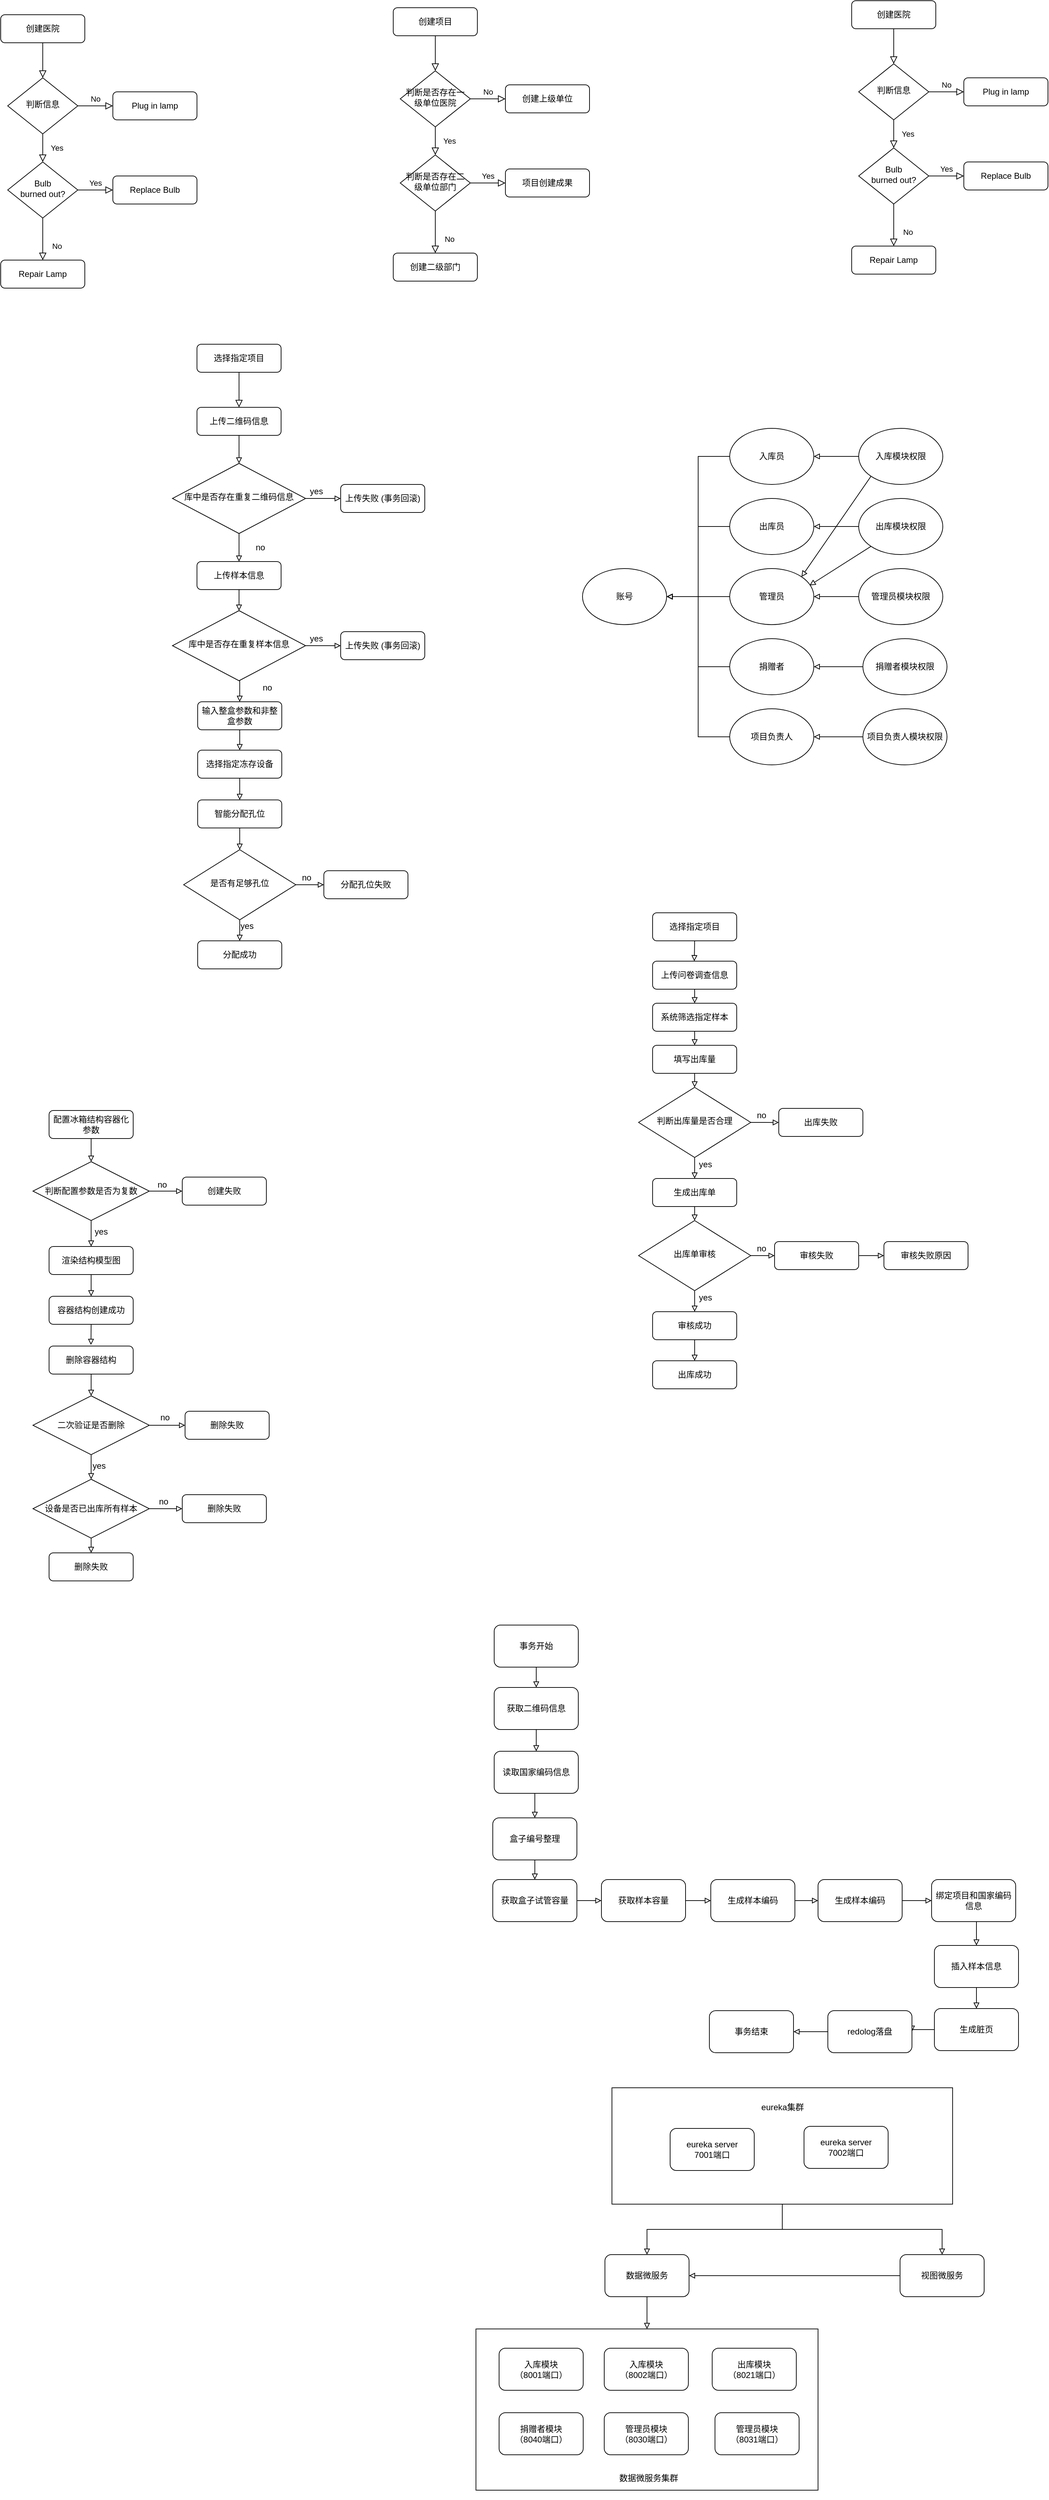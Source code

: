 <mxfile version="17.4.0" type="github">
  <diagram id="C5RBs43oDa-KdzZeNtuy" name="Page-1">
    <mxGraphModel dx="1426" dy="726" grid="0" gridSize="10" guides="1" tooltips="1" connect="1" arrows="1" fold="1" page="1" pageScale="1" pageWidth="827" pageHeight="1169" math="0" shadow="0">
      <root>
        <mxCell id="WIyWlLk6GJQsqaUBKTNV-0" />
        <mxCell id="WIyWlLk6GJQsqaUBKTNV-1" parent="WIyWlLk6GJQsqaUBKTNV-0" />
        <mxCell id="WIyWlLk6GJQsqaUBKTNV-2" value="" style="rounded=0;html=1;jettySize=auto;orthogonalLoop=1;fontSize=11;endArrow=block;endFill=0;endSize=8;strokeWidth=1;shadow=0;labelBackgroundColor=none;edgeStyle=orthogonalEdgeStyle;" parent="WIyWlLk6GJQsqaUBKTNV-1" source="WIyWlLk6GJQsqaUBKTNV-3" target="WIyWlLk6GJQsqaUBKTNV-6" edge="1">
          <mxGeometry relative="1" as="geometry" />
        </mxCell>
        <mxCell id="WIyWlLk6GJQsqaUBKTNV-3" value="创建医院" style="rounded=1;whiteSpace=wrap;html=1;fontSize=12;glass=0;strokeWidth=1;shadow=0;" parent="WIyWlLk6GJQsqaUBKTNV-1" vertex="1">
          <mxGeometry x="160" y="80" width="120" height="40" as="geometry" />
        </mxCell>
        <mxCell id="WIyWlLk6GJQsqaUBKTNV-4" value="Yes" style="rounded=0;html=1;jettySize=auto;orthogonalLoop=1;fontSize=11;endArrow=block;endFill=0;endSize=8;strokeWidth=1;shadow=0;labelBackgroundColor=none;edgeStyle=orthogonalEdgeStyle;" parent="WIyWlLk6GJQsqaUBKTNV-1" source="WIyWlLk6GJQsqaUBKTNV-6" target="WIyWlLk6GJQsqaUBKTNV-10" edge="1">
          <mxGeometry y="20" relative="1" as="geometry">
            <mxPoint as="offset" />
          </mxGeometry>
        </mxCell>
        <mxCell id="WIyWlLk6GJQsqaUBKTNV-5" value="No" style="edgeStyle=orthogonalEdgeStyle;rounded=0;html=1;jettySize=auto;orthogonalLoop=1;fontSize=11;endArrow=block;endFill=0;endSize=8;strokeWidth=1;shadow=0;labelBackgroundColor=none;" parent="WIyWlLk6GJQsqaUBKTNV-1" source="WIyWlLk6GJQsqaUBKTNV-6" target="WIyWlLk6GJQsqaUBKTNV-7" edge="1">
          <mxGeometry y="10" relative="1" as="geometry">
            <mxPoint as="offset" />
          </mxGeometry>
        </mxCell>
        <mxCell id="WIyWlLk6GJQsqaUBKTNV-6" value="判断信息" style="rhombus;whiteSpace=wrap;html=1;shadow=0;fontFamily=Helvetica;fontSize=12;align=center;strokeWidth=1;spacing=6;spacingTop=-4;" parent="WIyWlLk6GJQsqaUBKTNV-1" vertex="1">
          <mxGeometry x="170" y="170" width="100" height="80" as="geometry" />
        </mxCell>
        <mxCell id="WIyWlLk6GJQsqaUBKTNV-7" value="Plug in lamp" style="rounded=1;whiteSpace=wrap;html=1;fontSize=12;glass=0;strokeWidth=1;shadow=0;" parent="WIyWlLk6GJQsqaUBKTNV-1" vertex="1">
          <mxGeometry x="320" y="190" width="120" height="40" as="geometry" />
        </mxCell>
        <mxCell id="WIyWlLk6GJQsqaUBKTNV-8" value="No" style="rounded=0;html=1;jettySize=auto;orthogonalLoop=1;fontSize=11;endArrow=block;endFill=0;endSize=8;strokeWidth=1;shadow=0;labelBackgroundColor=none;edgeStyle=orthogonalEdgeStyle;" parent="WIyWlLk6GJQsqaUBKTNV-1" source="WIyWlLk6GJQsqaUBKTNV-10" target="WIyWlLk6GJQsqaUBKTNV-11" edge="1">
          <mxGeometry x="0.333" y="20" relative="1" as="geometry">
            <mxPoint as="offset" />
          </mxGeometry>
        </mxCell>
        <mxCell id="WIyWlLk6GJQsqaUBKTNV-9" value="Yes" style="edgeStyle=orthogonalEdgeStyle;rounded=0;html=1;jettySize=auto;orthogonalLoop=1;fontSize=11;endArrow=block;endFill=0;endSize=8;strokeWidth=1;shadow=0;labelBackgroundColor=none;" parent="WIyWlLk6GJQsqaUBKTNV-1" source="WIyWlLk6GJQsqaUBKTNV-10" target="WIyWlLk6GJQsqaUBKTNV-12" edge="1">
          <mxGeometry y="10" relative="1" as="geometry">
            <mxPoint as="offset" />
          </mxGeometry>
        </mxCell>
        <mxCell id="WIyWlLk6GJQsqaUBKTNV-10" value="Bulb&lt;br&gt;burned out?" style="rhombus;whiteSpace=wrap;html=1;shadow=0;fontFamily=Helvetica;fontSize=12;align=center;strokeWidth=1;spacing=6;spacingTop=-4;" parent="WIyWlLk6GJQsqaUBKTNV-1" vertex="1">
          <mxGeometry x="170" y="290" width="100" height="80" as="geometry" />
        </mxCell>
        <mxCell id="WIyWlLk6GJQsqaUBKTNV-11" value="Repair Lamp" style="rounded=1;whiteSpace=wrap;html=1;fontSize=12;glass=0;strokeWidth=1;shadow=0;" parent="WIyWlLk6GJQsqaUBKTNV-1" vertex="1">
          <mxGeometry x="160" y="430" width="120" height="40" as="geometry" />
        </mxCell>
        <mxCell id="WIyWlLk6GJQsqaUBKTNV-12" value="Replace Bulb" style="rounded=1;whiteSpace=wrap;html=1;fontSize=12;glass=0;strokeWidth=1;shadow=0;" parent="WIyWlLk6GJQsqaUBKTNV-1" vertex="1">
          <mxGeometry x="320" y="310" width="120" height="40" as="geometry" />
        </mxCell>
        <mxCell id="_kGjOmaSfH24N_Pq6zkd-0" value="" style="rounded=0;html=1;jettySize=auto;orthogonalLoop=1;fontSize=11;endArrow=block;endFill=0;endSize=8;strokeWidth=1;shadow=0;labelBackgroundColor=none;edgeStyle=orthogonalEdgeStyle;" parent="WIyWlLk6GJQsqaUBKTNV-1" source="_kGjOmaSfH24N_Pq6zkd-1" target="_kGjOmaSfH24N_Pq6zkd-4" edge="1">
          <mxGeometry relative="1" as="geometry" />
        </mxCell>
        <mxCell id="_kGjOmaSfH24N_Pq6zkd-1" value="创建项目" style="rounded=1;whiteSpace=wrap;html=1;fontSize=12;glass=0;strokeWidth=1;shadow=0;" parent="WIyWlLk6GJQsqaUBKTNV-1" vertex="1">
          <mxGeometry x="720" y="70" width="120" height="40" as="geometry" />
        </mxCell>
        <mxCell id="_kGjOmaSfH24N_Pq6zkd-2" value="Yes" style="rounded=0;html=1;jettySize=auto;orthogonalLoop=1;fontSize=11;endArrow=block;endFill=0;endSize=8;strokeWidth=1;shadow=0;labelBackgroundColor=none;edgeStyle=orthogonalEdgeStyle;" parent="WIyWlLk6GJQsqaUBKTNV-1" source="_kGjOmaSfH24N_Pq6zkd-4" target="_kGjOmaSfH24N_Pq6zkd-8" edge="1">
          <mxGeometry y="20" relative="1" as="geometry">
            <mxPoint as="offset" />
          </mxGeometry>
        </mxCell>
        <mxCell id="_kGjOmaSfH24N_Pq6zkd-3" value="No" style="edgeStyle=orthogonalEdgeStyle;rounded=0;html=1;jettySize=auto;orthogonalLoop=1;fontSize=11;endArrow=block;endFill=0;endSize=8;strokeWidth=1;shadow=0;labelBackgroundColor=none;" parent="WIyWlLk6GJQsqaUBKTNV-1" source="_kGjOmaSfH24N_Pq6zkd-4" target="_kGjOmaSfH24N_Pq6zkd-5" edge="1">
          <mxGeometry y="10" relative="1" as="geometry">
            <mxPoint as="offset" />
          </mxGeometry>
        </mxCell>
        <mxCell id="_kGjOmaSfH24N_Pq6zkd-4" value="判断是否存在一级单位医院" style="rhombus;whiteSpace=wrap;html=1;shadow=0;fontFamily=Helvetica;fontSize=12;align=center;strokeWidth=1;spacing=6;spacingTop=-4;" parent="WIyWlLk6GJQsqaUBKTNV-1" vertex="1">
          <mxGeometry x="730" y="160" width="100" height="80" as="geometry" />
        </mxCell>
        <mxCell id="_kGjOmaSfH24N_Pq6zkd-5" value="创建上级单位" style="rounded=1;whiteSpace=wrap;html=1;fontSize=12;glass=0;strokeWidth=1;shadow=0;" parent="WIyWlLk6GJQsqaUBKTNV-1" vertex="1">
          <mxGeometry x="880" y="180" width="120" height="40" as="geometry" />
        </mxCell>
        <mxCell id="_kGjOmaSfH24N_Pq6zkd-6" value="No" style="rounded=0;html=1;jettySize=auto;orthogonalLoop=1;fontSize=11;endArrow=block;endFill=0;endSize=8;strokeWidth=1;shadow=0;labelBackgroundColor=none;edgeStyle=orthogonalEdgeStyle;" parent="WIyWlLk6GJQsqaUBKTNV-1" source="_kGjOmaSfH24N_Pq6zkd-8" target="_kGjOmaSfH24N_Pq6zkd-9" edge="1">
          <mxGeometry x="0.333" y="20" relative="1" as="geometry">
            <mxPoint as="offset" />
          </mxGeometry>
        </mxCell>
        <mxCell id="_kGjOmaSfH24N_Pq6zkd-7" value="Yes" style="edgeStyle=orthogonalEdgeStyle;rounded=0;html=1;jettySize=auto;orthogonalLoop=1;fontSize=11;endArrow=block;endFill=0;endSize=8;strokeWidth=1;shadow=0;labelBackgroundColor=none;" parent="WIyWlLk6GJQsqaUBKTNV-1" source="_kGjOmaSfH24N_Pq6zkd-8" target="_kGjOmaSfH24N_Pq6zkd-10" edge="1">
          <mxGeometry y="10" relative="1" as="geometry">
            <mxPoint as="offset" />
          </mxGeometry>
        </mxCell>
        <mxCell id="_kGjOmaSfH24N_Pq6zkd-8" value="判断是否存在二级单位部门" style="rhombus;whiteSpace=wrap;html=1;shadow=0;fontFamily=Helvetica;fontSize=12;align=center;strokeWidth=1;spacing=6;spacingTop=-4;" parent="WIyWlLk6GJQsqaUBKTNV-1" vertex="1">
          <mxGeometry x="730" y="280" width="100" height="80" as="geometry" />
        </mxCell>
        <mxCell id="_kGjOmaSfH24N_Pq6zkd-9" value="创建二级部门" style="rounded=1;whiteSpace=wrap;html=1;fontSize=12;glass=0;strokeWidth=1;shadow=0;" parent="WIyWlLk6GJQsqaUBKTNV-1" vertex="1">
          <mxGeometry x="720" y="420" width="120" height="40" as="geometry" />
        </mxCell>
        <mxCell id="_kGjOmaSfH24N_Pq6zkd-10" value="项目创建成果" style="rounded=1;whiteSpace=wrap;html=1;fontSize=12;glass=0;strokeWidth=1;shadow=0;" parent="WIyWlLk6GJQsqaUBKTNV-1" vertex="1">
          <mxGeometry x="880" y="300" width="120" height="40" as="geometry" />
        </mxCell>
        <mxCell id="_kGjOmaSfH24N_Pq6zkd-11" value="" style="rounded=0;html=1;jettySize=auto;orthogonalLoop=1;fontSize=11;endArrow=block;endFill=0;endSize=8;strokeWidth=1;shadow=0;labelBackgroundColor=none;edgeStyle=orthogonalEdgeStyle;" parent="WIyWlLk6GJQsqaUBKTNV-1" source="_kGjOmaSfH24N_Pq6zkd-12" target="_kGjOmaSfH24N_Pq6zkd-15" edge="1">
          <mxGeometry relative="1" as="geometry" />
        </mxCell>
        <mxCell id="_kGjOmaSfH24N_Pq6zkd-12" value="创建医院" style="rounded=1;whiteSpace=wrap;html=1;fontSize=12;glass=0;strokeWidth=1;shadow=0;" parent="WIyWlLk6GJQsqaUBKTNV-1" vertex="1">
          <mxGeometry x="1374" y="60" width="120" height="40" as="geometry" />
        </mxCell>
        <mxCell id="_kGjOmaSfH24N_Pq6zkd-13" value="Yes" style="rounded=0;html=1;jettySize=auto;orthogonalLoop=1;fontSize=11;endArrow=block;endFill=0;endSize=8;strokeWidth=1;shadow=0;labelBackgroundColor=none;edgeStyle=orthogonalEdgeStyle;" parent="WIyWlLk6GJQsqaUBKTNV-1" source="_kGjOmaSfH24N_Pq6zkd-15" target="_kGjOmaSfH24N_Pq6zkd-19" edge="1">
          <mxGeometry y="20" relative="1" as="geometry">
            <mxPoint as="offset" />
          </mxGeometry>
        </mxCell>
        <mxCell id="_kGjOmaSfH24N_Pq6zkd-14" value="No" style="edgeStyle=orthogonalEdgeStyle;rounded=0;html=1;jettySize=auto;orthogonalLoop=1;fontSize=11;endArrow=block;endFill=0;endSize=8;strokeWidth=1;shadow=0;labelBackgroundColor=none;" parent="WIyWlLk6GJQsqaUBKTNV-1" source="_kGjOmaSfH24N_Pq6zkd-15" target="_kGjOmaSfH24N_Pq6zkd-16" edge="1">
          <mxGeometry y="10" relative="1" as="geometry">
            <mxPoint as="offset" />
          </mxGeometry>
        </mxCell>
        <mxCell id="_kGjOmaSfH24N_Pq6zkd-15" value="判断信息" style="rhombus;whiteSpace=wrap;html=1;shadow=0;fontFamily=Helvetica;fontSize=12;align=center;strokeWidth=1;spacing=6;spacingTop=-4;" parent="WIyWlLk6GJQsqaUBKTNV-1" vertex="1">
          <mxGeometry x="1384" y="150" width="100" height="80" as="geometry" />
        </mxCell>
        <mxCell id="_kGjOmaSfH24N_Pq6zkd-16" value="Plug in lamp" style="rounded=1;whiteSpace=wrap;html=1;fontSize=12;glass=0;strokeWidth=1;shadow=0;" parent="WIyWlLk6GJQsqaUBKTNV-1" vertex="1">
          <mxGeometry x="1534" y="170" width="120" height="40" as="geometry" />
        </mxCell>
        <mxCell id="_kGjOmaSfH24N_Pq6zkd-17" value="No" style="rounded=0;html=1;jettySize=auto;orthogonalLoop=1;fontSize=11;endArrow=block;endFill=0;endSize=8;strokeWidth=1;shadow=0;labelBackgroundColor=none;edgeStyle=orthogonalEdgeStyle;" parent="WIyWlLk6GJQsqaUBKTNV-1" source="_kGjOmaSfH24N_Pq6zkd-19" target="_kGjOmaSfH24N_Pq6zkd-20" edge="1">
          <mxGeometry x="0.333" y="20" relative="1" as="geometry">
            <mxPoint as="offset" />
          </mxGeometry>
        </mxCell>
        <mxCell id="_kGjOmaSfH24N_Pq6zkd-18" value="Yes" style="edgeStyle=orthogonalEdgeStyle;rounded=0;html=1;jettySize=auto;orthogonalLoop=1;fontSize=11;endArrow=block;endFill=0;endSize=8;strokeWidth=1;shadow=0;labelBackgroundColor=none;" parent="WIyWlLk6GJQsqaUBKTNV-1" source="_kGjOmaSfH24N_Pq6zkd-19" target="_kGjOmaSfH24N_Pq6zkd-21" edge="1">
          <mxGeometry y="10" relative="1" as="geometry">
            <mxPoint as="offset" />
          </mxGeometry>
        </mxCell>
        <mxCell id="_kGjOmaSfH24N_Pq6zkd-19" value="Bulb&lt;br&gt;burned out?" style="rhombus;whiteSpace=wrap;html=1;shadow=0;fontFamily=Helvetica;fontSize=12;align=center;strokeWidth=1;spacing=6;spacingTop=-4;" parent="WIyWlLk6GJQsqaUBKTNV-1" vertex="1">
          <mxGeometry x="1384" y="270" width="100" height="80" as="geometry" />
        </mxCell>
        <mxCell id="_kGjOmaSfH24N_Pq6zkd-20" value="Repair Lamp" style="rounded=1;whiteSpace=wrap;html=1;fontSize=12;glass=0;strokeWidth=1;shadow=0;" parent="WIyWlLk6GJQsqaUBKTNV-1" vertex="1">
          <mxGeometry x="1374" y="410" width="120" height="40" as="geometry" />
        </mxCell>
        <mxCell id="_kGjOmaSfH24N_Pq6zkd-21" value="Replace Bulb" style="rounded=1;whiteSpace=wrap;html=1;fontSize=12;glass=0;strokeWidth=1;shadow=0;" parent="WIyWlLk6GJQsqaUBKTNV-1" vertex="1">
          <mxGeometry x="1534" y="290" width="120" height="40" as="geometry" />
        </mxCell>
        <mxCell id="Q3ER_oJ4upft97_VXmoo-0" value="" style="rounded=0;html=1;jettySize=auto;orthogonalLoop=1;fontSize=11;endArrow=block;endFill=0;endSize=8;strokeWidth=1;shadow=0;labelBackgroundColor=none;edgeStyle=orthogonalEdgeStyle;entryX=0.5;entryY=0;entryDx=0;entryDy=0;" parent="WIyWlLk6GJQsqaUBKTNV-1" source="Q3ER_oJ4upft97_VXmoo-1" target="Q3ER_oJ4upft97_VXmoo-11" edge="1">
          <mxGeometry relative="1" as="geometry">
            <mxPoint x="500" y="640" as="targetPoint" />
          </mxGeometry>
        </mxCell>
        <mxCell id="Q3ER_oJ4upft97_VXmoo-1" value="选择指定项目" style="rounded=1;whiteSpace=wrap;html=1;fontSize=12;glass=0;strokeWidth=1;shadow=0;" parent="WIyWlLk6GJQsqaUBKTNV-1" vertex="1">
          <mxGeometry x="440" y="550" width="120" height="40" as="geometry" />
        </mxCell>
        <mxCell id="Q3ER_oJ4upft97_VXmoo-15" value="" style="edgeStyle=orthogonalEdgeStyle;rounded=0;orthogonalLoop=1;jettySize=auto;html=1;endArrow=block;endFill=0;entryX=0.5;entryY=0;entryDx=0;entryDy=0;" parent="WIyWlLk6GJQsqaUBKTNV-1" source="Q3ER_oJ4upft97_VXmoo-11" target="Q3ER_oJ4upft97_VXmoo-16" edge="1">
          <mxGeometry relative="1" as="geometry">
            <mxPoint x="500" y="720" as="targetPoint" />
          </mxGeometry>
        </mxCell>
        <mxCell id="Q3ER_oJ4upft97_VXmoo-11" value="上传二维码信息" style="rounded=1;whiteSpace=wrap;html=1;fontSize=12;glass=0;strokeWidth=1;shadow=0;" parent="WIyWlLk6GJQsqaUBKTNV-1" vertex="1">
          <mxGeometry x="440" y="640" width="120" height="40" as="geometry" />
        </mxCell>
        <mxCell id="Q3ER_oJ4upft97_VXmoo-18" style="edgeStyle=orthogonalEdgeStyle;rounded=0;orthogonalLoop=1;jettySize=auto;html=1;exitX=1;exitY=0.5;exitDx=0;exitDy=0;entryX=0;entryY=0.5;entryDx=0;entryDy=0;endArrow=block;endFill=0;" parent="WIyWlLk6GJQsqaUBKTNV-1" source="Q3ER_oJ4upft97_VXmoo-16" target="Q3ER_oJ4upft97_VXmoo-17" edge="1">
          <mxGeometry relative="1" as="geometry">
            <Array as="points">
              <mxPoint x="615" y="770" />
              <mxPoint x="615" y="770" />
            </Array>
          </mxGeometry>
        </mxCell>
        <mxCell id="Q3ER_oJ4upft97_VXmoo-20" style="edgeStyle=orthogonalEdgeStyle;rounded=0;orthogonalLoop=1;jettySize=auto;html=1;exitX=0.5;exitY=1;exitDx=0;exitDy=0;endArrow=block;endFill=0;entryX=0.5;entryY=0;entryDx=0;entryDy=0;" parent="WIyWlLk6GJQsqaUBKTNV-1" source="Q3ER_oJ4upft97_VXmoo-16" target="Q3ER_oJ4upft97_VXmoo-21" edge="1">
          <mxGeometry relative="1" as="geometry">
            <mxPoint x="515" y="880" as="targetPoint" />
          </mxGeometry>
        </mxCell>
        <mxCell id="Q3ER_oJ4upft97_VXmoo-16" value="库中是否存在重复二维码信息" style="rhombus;whiteSpace=wrap;html=1;shadow=0;fontFamily=Helvetica;fontSize=12;align=center;strokeWidth=1;spacing=6;spacingTop=-4;" parent="WIyWlLk6GJQsqaUBKTNV-1" vertex="1">
          <mxGeometry x="405" y="720" width="190" height="100" as="geometry" />
        </mxCell>
        <mxCell id="Q3ER_oJ4upft97_VXmoo-17" value="上传失败 (事务回滚)" style="rounded=1;whiteSpace=wrap;html=1;fontSize=12;glass=0;strokeWidth=1;shadow=0;" parent="WIyWlLk6GJQsqaUBKTNV-1" vertex="1">
          <mxGeometry x="645" y="750" width="120" height="40" as="geometry" />
        </mxCell>
        <mxCell id="Q3ER_oJ4upft97_VXmoo-19" value="yes" style="text;html=1;align=center;verticalAlign=middle;resizable=0;points=[];autosize=1;strokeColor=none;fillColor=none;" parent="WIyWlLk6GJQsqaUBKTNV-1" vertex="1">
          <mxGeometry x="595" y="750" width="30" height="20" as="geometry" />
        </mxCell>
        <mxCell id="Q3ER_oJ4upft97_VXmoo-23" style="edgeStyle=orthogonalEdgeStyle;rounded=0;orthogonalLoop=1;jettySize=auto;html=1;exitX=0.5;exitY=1;exitDx=0;exitDy=0;endArrow=block;endFill=0;entryX=0.5;entryY=0;entryDx=0;entryDy=0;" parent="WIyWlLk6GJQsqaUBKTNV-1" source="Q3ER_oJ4upft97_VXmoo-21" target="Q3ER_oJ4upft97_VXmoo-24" edge="1">
          <mxGeometry relative="1" as="geometry">
            <mxPoint x="515" y="940" as="targetPoint" />
          </mxGeometry>
        </mxCell>
        <mxCell id="Q3ER_oJ4upft97_VXmoo-21" value="上传样本信息" style="rounded=1;whiteSpace=wrap;html=1;fontSize=12;glass=0;strokeWidth=1;shadow=0;" parent="WIyWlLk6GJQsqaUBKTNV-1" vertex="1">
          <mxGeometry x="440" y="860" width="120" height="40" as="geometry" />
        </mxCell>
        <mxCell id="Q3ER_oJ4upft97_VXmoo-22" value="no" style="text;html=1;align=center;verticalAlign=middle;resizable=0;points=[];autosize=1;strokeColor=none;fillColor=none;" parent="WIyWlLk6GJQsqaUBKTNV-1" vertex="1">
          <mxGeometry x="515" y="830" width="30" height="20" as="geometry" />
        </mxCell>
        <mxCell id="Q3ER_oJ4upft97_VXmoo-25" style="edgeStyle=orthogonalEdgeStyle;rounded=0;orthogonalLoop=1;jettySize=auto;html=1;exitX=0.5;exitY=1;exitDx=0;exitDy=0;endArrow=block;endFill=0;entryX=0.5;entryY=0;entryDx=0;entryDy=0;" parent="WIyWlLk6GJQsqaUBKTNV-1" source="Q3ER_oJ4upft97_VXmoo-24" target="Q3ER_oJ4upft97_VXmoo-30" edge="1">
          <mxGeometry relative="1" as="geometry">
            <mxPoint x="515" y="1060" as="targetPoint" />
          </mxGeometry>
        </mxCell>
        <mxCell id="Q3ER_oJ4upft97_VXmoo-26" style="edgeStyle=orthogonalEdgeStyle;rounded=0;orthogonalLoop=1;jettySize=auto;html=1;exitX=1;exitY=0.5;exitDx=0;exitDy=0;endArrow=block;endFill=0;entryX=0;entryY=0.5;entryDx=0;entryDy=0;" parent="WIyWlLk6GJQsqaUBKTNV-1" source="Q3ER_oJ4upft97_VXmoo-24" target="Q3ER_oJ4upft97_VXmoo-29" edge="1">
          <mxGeometry relative="1" as="geometry">
            <mxPoint x="645" y="980" as="targetPoint" />
          </mxGeometry>
        </mxCell>
        <mxCell id="Q3ER_oJ4upft97_VXmoo-24" value="库中是否存在重复样本信息" style="rhombus;whiteSpace=wrap;html=1;shadow=0;fontFamily=Helvetica;fontSize=12;align=center;strokeWidth=1;spacing=6;spacingTop=-4;" parent="WIyWlLk6GJQsqaUBKTNV-1" vertex="1">
          <mxGeometry x="405" y="930" width="190" height="100" as="geometry" />
        </mxCell>
        <mxCell id="Q3ER_oJ4upft97_VXmoo-27" value="yes" style="text;html=1;align=center;verticalAlign=middle;resizable=0;points=[];autosize=1;strokeColor=none;fillColor=none;" parent="WIyWlLk6GJQsqaUBKTNV-1" vertex="1">
          <mxGeometry x="595" y="960" width="30" height="20" as="geometry" />
        </mxCell>
        <mxCell id="Q3ER_oJ4upft97_VXmoo-28" value="no" style="text;html=1;align=center;verticalAlign=middle;resizable=0;points=[];autosize=1;strokeColor=none;fillColor=none;" parent="WIyWlLk6GJQsqaUBKTNV-1" vertex="1">
          <mxGeometry x="525" y="1030" width="30" height="20" as="geometry" />
        </mxCell>
        <mxCell id="Q3ER_oJ4upft97_VXmoo-29" value="上传失败 (事务回滚)" style="rounded=1;whiteSpace=wrap;html=1;fontSize=12;glass=0;strokeWidth=1;shadow=0;" parent="WIyWlLk6GJQsqaUBKTNV-1" vertex="1">
          <mxGeometry x="645" y="960" width="120" height="40" as="geometry" />
        </mxCell>
        <mxCell id="Q3ER_oJ4upft97_VXmoo-31" style="edgeStyle=orthogonalEdgeStyle;rounded=0;orthogonalLoop=1;jettySize=auto;html=1;exitX=0.5;exitY=1;exitDx=0;exitDy=0;endArrow=block;endFill=0;entryX=0.5;entryY=0;entryDx=0;entryDy=0;" parent="WIyWlLk6GJQsqaUBKTNV-1" source="Q3ER_oJ4upft97_VXmoo-30" target="Q3ER_oJ4upft97_VXmoo-40" edge="1">
          <mxGeometry relative="1" as="geometry">
            <mxPoint x="501" y="1130" as="targetPoint" />
          </mxGeometry>
        </mxCell>
        <mxCell id="Q3ER_oJ4upft97_VXmoo-30" value="输入整盒参数和非整盒参数" style="rounded=1;whiteSpace=wrap;html=1;fontSize=12;glass=0;strokeWidth=1;shadow=0;" parent="WIyWlLk6GJQsqaUBKTNV-1" vertex="1">
          <mxGeometry x="441" y="1060" width="120" height="40" as="geometry" />
        </mxCell>
        <mxCell id="Q3ER_oJ4upft97_VXmoo-33" style="edgeStyle=orthogonalEdgeStyle;rounded=0;orthogonalLoop=1;jettySize=auto;html=1;exitX=0.5;exitY=1;exitDx=0;exitDy=0;endArrow=block;endFill=0;entryX=0.5;entryY=0;entryDx=0;entryDy=0;" parent="WIyWlLk6GJQsqaUBKTNV-1" source="Q3ER_oJ4upft97_VXmoo-32" target="Q3ER_oJ4upft97_VXmoo-34" edge="1">
          <mxGeometry relative="1" as="geometry">
            <mxPoint x="501" y="1281" as="targetPoint" />
          </mxGeometry>
        </mxCell>
        <mxCell id="Q3ER_oJ4upft97_VXmoo-32" value="智能分配孔位" style="rounded=1;whiteSpace=wrap;html=1;fontSize=12;glass=0;strokeWidth=1;shadow=0;" parent="WIyWlLk6GJQsqaUBKTNV-1" vertex="1">
          <mxGeometry x="441" y="1200" width="120" height="40" as="geometry" />
        </mxCell>
        <mxCell id="Q3ER_oJ4upft97_VXmoo-35" style="edgeStyle=orthogonalEdgeStyle;rounded=0;orthogonalLoop=1;jettySize=auto;html=1;exitX=0.5;exitY=1;exitDx=0;exitDy=0;endArrow=block;endFill=0;entryX=0.5;entryY=0;entryDx=0;entryDy=0;" parent="WIyWlLk6GJQsqaUBKTNV-1" source="Q3ER_oJ4upft97_VXmoo-34" target="Q3ER_oJ4upft97_VXmoo-39" edge="1">
          <mxGeometry relative="1" as="geometry">
            <mxPoint x="501" y="1401" as="targetPoint" />
          </mxGeometry>
        </mxCell>
        <mxCell id="Q3ER_oJ4upft97_VXmoo-36" style="edgeStyle=orthogonalEdgeStyle;rounded=0;orthogonalLoop=1;jettySize=auto;html=1;exitX=1;exitY=0.5;exitDx=0;exitDy=0;endArrow=block;endFill=0;entryX=0;entryY=0.5;entryDx=0;entryDy=0;" parent="WIyWlLk6GJQsqaUBKTNV-1" source="Q3ER_oJ4upft97_VXmoo-34" target="Q3ER_oJ4upft97_VXmoo-37" edge="1">
          <mxGeometry relative="1" as="geometry">
            <mxPoint x="611" y="1321" as="targetPoint" />
          </mxGeometry>
        </mxCell>
        <mxCell id="Q3ER_oJ4upft97_VXmoo-34" value="是否有足够孔位" style="rhombus;whiteSpace=wrap;html=1;shadow=0;fontFamily=Helvetica;fontSize=12;align=center;strokeWidth=1;spacing=6;spacingTop=-4;" parent="WIyWlLk6GJQsqaUBKTNV-1" vertex="1">
          <mxGeometry x="421" y="1271" width="160" height="100" as="geometry" />
        </mxCell>
        <mxCell id="Q3ER_oJ4upft97_VXmoo-37" value="分配孔位失败" style="rounded=1;whiteSpace=wrap;html=1;fontSize=12;glass=0;strokeWidth=1;shadow=0;" parent="WIyWlLk6GJQsqaUBKTNV-1" vertex="1">
          <mxGeometry x="621" y="1301" width="120" height="40" as="geometry" />
        </mxCell>
        <mxCell id="Q3ER_oJ4upft97_VXmoo-39" value="分配成功" style="rounded=1;whiteSpace=wrap;html=1;fontSize=12;glass=0;strokeWidth=1;shadow=0;" parent="WIyWlLk6GJQsqaUBKTNV-1" vertex="1">
          <mxGeometry x="441" y="1401" width="120" height="40" as="geometry" />
        </mxCell>
        <mxCell id="Q3ER_oJ4upft97_VXmoo-41" style="edgeStyle=orthogonalEdgeStyle;rounded=0;orthogonalLoop=1;jettySize=auto;html=1;exitX=0.5;exitY=1;exitDx=0;exitDy=0;entryX=0.5;entryY=0;entryDx=0;entryDy=0;endArrow=block;endFill=0;" parent="WIyWlLk6GJQsqaUBKTNV-1" source="Q3ER_oJ4upft97_VXmoo-40" target="Q3ER_oJ4upft97_VXmoo-32" edge="1">
          <mxGeometry relative="1" as="geometry" />
        </mxCell>
        <mxCell id="Q3ER_oJ4upft97_VXmoo-40" value="选择指定冻存设备" style="rounded=1;whiteSpace=wrap;html=1;fontSize=12;glass=0;strokeWidth=1;shadow=0;" parent="WIyWlLk6GJQsqaUBKTNV-1" vertex="1">
          <mxGeometry x="441" y="1129" width="120" height="40" as="geometry" />
        </mxCell>
        <mxCell id="Q3ER_oJ4upft97_VXmoo-42" value="no" style="text;html=1;align=center;verticalAlign=middle;resizable=0;points=[];autosize=1;strokeColor=none;fillColor=none;" parent="WIyWlLk6GJQsqaUBKTNV-1" vertex="1">
          <mxGeometry x="581" y="1301" width="30" height="20" as="geometry" />
        </mxCell>
        <mxCell id="Q3ER_oJ4upft97_VXmoo-43" value="yes" style="text;html=1;align=center;verticalAlign=middle;resizable=0;points=[];autosize=1;strokeColor=none;fillColor=none;" parent="WIyWlLk6GJQsqaUBKTNV-1" vertex="1">
          <mxGeometry x="496" y="1370" width="30" height="20" as="geometry" />
        </mxCell>
        <mxCell id="Q3ER_oJ4upft97_VXmoo-49" style="edgeStyle=orthogonalEdgeStyle;rounded=0;orthogonalLoop=1;jettySize=auto;html=1;exitX=0;exitY=0.5;exitDx=0;exitDy=0;entryX=1;entryY=0.5;entryDx=0;entryDy=0;endArrow=block;endFill=0;" parent="WIyWlLk6GJQsqaUBKTNV-1" source="Q3ER_oJ4upft97_VXmoo-44" target="Q3ER_oJ4upft97_VXmoo-45" edge="1">
          <mxGeometry relative="1" as="geometry" />
        </mxCell>
        <mxCell id="Q3ER_oJ4upft97_VXmoo-44" value="入库模块权限" style="ellipse;whiteSpace=wrap;html=1;" parent="WIyWlLk6GJQsqaUBKTNV-1" vertex="1">
          <mxGeometry x="1384" y="670" width="120" height="80" as="geometry" />
        </mxCell>
        <mxCell id="Q3ER_oJ4upft97_VXmoo-47" style="edgeStyle=orthogonalEdgeStyle;rounded=0;orthogonalLoop=1;jettySize=auto;html=1;exitX=0;exitY=0.5;exitDx=0;exitDy=0;entryX=1;entryY=0.5;entryDx=0;entryDy=0;endArrow=block;endFill=0;" parent="WIyWlLk6GJQsqaUBKTNV-1" source="Q3ER_oJ4upft97_VXmoo-45" target="Q3ER_oJ4upft97_VXmoo-46" edge="1">
          <mxGeometry relative="1" as="geometry" />
        </mxCell>
        <mxCell id="Q3ER_oJ4upft97_VXmoo-45" value="入库员" style="ellipse;whiteSpace=wrap;html=1;" parent="WIyWlLk6GJQsqaUBKTNV-1" vertex="1">
          <mxGeometry x="1200" y="670" width="120" height="80" as="geometry" />
        </mxCell>
        <mxCell id="Q3ER_oJ4upft97_VXmoo-46" value="账号" style="ellipse;whiteSpace=wrap;html=1;" parent="WIyWlLk6GJQsqaUBKTNV-1" vertex="1">
          <mxGeometry x="990" y="870" width="120" height="80" as="geometry" />
        </mxCell>
        <mxCell id="Q3ER_oJ4upft97_VXmoo-50" style="edgeStyle=orthogonalEdgeStyle;rounded=0;orthogonalLoop=1;jettySize=auto;html=1;exitX=0;exitY=0.5;exitDx=0;exitDy=0;entryX=1;entryY=0.5;entryDx=0;entryDy=0;endArrow=block;endFill=0;" parent="WIyWlLk6GJQsqaUBKTNV-1" source="Q3ER_oJ4upft97_VXmoo-51" target="Q3ER_oJ4upft97_VXmoo-52" edge="1">
          <mxGeometry relative="1" as="geometry" />
        </mxCell>
        <mxCell id="Q3ER_oJ4upft97_VXmoo-51" value="出库模块权限" style="ellipse;whiteSpace=wrap;html=1;" parent="WIyWlLk6GJQsqaUBKTNV-1" vertex="1">
          <mxGeometry x="1384" y="770" width="120" height="80" as="geometry" />
        </mxCell>
        <mxCell id="Q3ER_oJ4upft97_VXmoo-58" style="edgeStyle=orthogonalEdgeStyle;rounded=0;orthogonalLoop=1;jettySize=auto;html=1;exitX=0;exitY=0.5;exitDx=0;exitDy=0;endArrow=block;endFill=0;entryX=1;entryY=0.5;entryDx=0;entryDy=0;" parent="WIyWlLk6GJQsqaUBKTNV-1" source="Q3ER_oJ4upft97_VXmoo-52" target="Q3ER_oJ4upft97_VXmoo-46" edge="1">
          <mxGeometry relative="1" as="geometry">
            <mxPoint x="1130.0" y="810.471" as="targetPoint" />
          </mxGeometry>
        </mxCell>
        <mxCell id="Q3ER_oJ4upft97_VXmoo-52" value="出库员" style="ellipse;whiteSpace=wrap;html=1;" parent="WIyWlLk6GJQsqaUBKTNV-1" vertex="1">
          <mxGeometry x="1200" y="770" width="120" height="80" as="geometry" />
        </mxCell>
        <mxCell id="Q3ER_oJ4upft97_VXmoo-53" style="edgeStyle=orthogonalEdgeStyle;rounded=0;orthogonalLoop=1;jettySize=auto;html=1;exitX=0;exitY=0.5;exitDx=0;exitDy=0;entryX=1;entryY=0.5;entryDx=0;entryDy=0;endArrow=block;endFill=0;" parent="WIyWlLk6GJQsqaUBKTNV-1" source="Q3ER_oJ4upft97_VXmoo-54" target="Q3ER_oJ4upft97_VXmoo-55" edge="1">
          <mxGeometry relative="1" as="geometry" />
        </mxCell>
        <mxCell id="Q3ER_oJ4upft97_VXmoo-54" value="管理员模块权限" style="ellipse;whiteSpace=wrap;html=1;" parent="WIyWlLk6GJQsqaUBKTNV-1" vertex="1">
          <mxGeometry x="1384" y="870" width="120" height="80" as="geometry" />
        </mxCell>
        <mxCell id="Q3ER_oJ4upft97_VXmoo-57" style="edgeStyle=orthogonalEdgeStyle;rounded=0;orthogonalLoop=1;jettySize=auto;html=1;exitX=0;exitY=0.5;exitDx=0;exitDy=0;entryX=1;entryY=0.5;entryDx=0;entryDy=0;endArrow=block;endFill=0;" parent="WIyWlLk6GJQsqaUBKTNV-1" source="Q3ER_oJ4upft97_VXmoo-55" target="Q3ER_oJ4upft97_VXmoo-46" edge="1">
          <mxGeometry relative="1" as="geometry" />
        </mxCell>
        <mxCell id="Q3ER_oJ4upft97_VXmoo-55" value="管理员" style="ellipse;whiteSpace=wrap;html=1;" parent="WIyWlLk6GJQsqaUBKTNV-1" vertex="1">
          <mxGeometry x="1200" y="870" width="120" height="80" as="geometry" />
        </mxCell>
        <mxCell id="Q3ER_oJ4upft97_VXmoo-56" value="" style="endArrow=block;html=1;rounded=0;exitX=0;exitY=1;exitDx=0;exitDy=0;entryX=1;entryY=0;entryDx=0;entryDy=0;endFill=0;" parent="WIyWlLk6GJQsqaUBKTNV-1" source="Q3ER_oJ4upft97_VXmoo-44" target="Q3ER_oJ4upft97_VXmoo-55" edge="1">
          <mxGeometry width="50" height="50" relative="1" as="geometry">
            <mxPoint x="1400" y="750" as="sourcePoint" />
            <mxPoint x="1330" y="790" as="targetPoint" />
            <Array as="points" />
          </mxGeometry>
        </mxCell>
        <mxCell id="Q3ER_oJ4upft97_VXmoo-60" style="edgeStyle=orthogonalEdgeStyle;rounded=0;orthogonalLoop=1;jettySize=auto;html=1;exitX=0;exitY=0.5;exitDx=0;exitDy=0;entryX=1;entryY=0.5;entryDx=0;entryDy=0;endArrow=block;endFill=0;" parent="WIyWlLk6GJQsqaUBKTNV-1" source="Q3ER_oJ4upft97_VXmoo-59" target="Q3ER_oJ4upft97_VXmoo-46" edge="1">
          <mxGeometry relative="1" as="geometry" />
        </mxCell>
        <mxCell id="Q3ER_oJ4upft97_VXmoo-59" value="捐赠者" style="ellipse;whiteSpace=wrap;html=1;" parent="WIyWlLk6GJQsqaUBKTNV-1" vertex="1">
          <mxGeometry x="1200" y="970" width="120" height="80" as="geometry" />
        </mxCell>
        <mxCell id="Q3ER_oJ4upft97_VXmoo-62" style="edgeStyle=orthogonalEdgeStyle;rounded=0;orthogonalLoop=1;jettySize=auto;html=1;exitX=0;exitY=0.5;exitDx=0;exitDy=0;entryX=1;entryY=0.5;entryDx=0;entryDy=0;endArrow=block;endFill=0;" parent="WIyWlLk6GJQsqaUBKTNV-1" source="Q3ER_oJ4upft97_VXmoo-61" target="Q3ER_oJ4upft97_VXmoo-59" edge="1">
          <mxGeometry relative="1" as="geometry" />
        </mxCell>
        <mxCell id="Q3ER_oJ4upft97_VXmoo-61" value="捐赠者模块权限" style="ellipse;whiteSpace=wrap;html=1;" parent="WIyWlLk6GJQsqaUBKTNV-1" vertex="1">
          <mxGeometry x="1390" y="970" width="120" height="80" as="geometry" />
        </mxCell>
        <mxCell id="Q3ER_oJ4upft97_VXmoo-66" style="edgeStyle=orthogonalEdgeStyle;rounded=0;orthogonalLoop=1;jettySize=auto;html=1;exitX=0;exitY=0.5;exitDx=0;exitDy=0;entryX=1;entryY=0.5;entryDx=0;entryDy=0;endArrow=block;endFill=0;" parent="WIyWlLk6GJQsqaUBKTNV-1" source="Q3ER_oJ4upft97_VXmoo-63" target="Q3ER_oJ4upft97_VXmoo-46" edge="1">
          <mxGeometry relative="1" as="geometry" />
        </mxCell>
        <mxCell id="Q3ER_oJ4upft97_VXmoo-63" value="项目负责人" style="ellipse;whiteSpace=wrap;html=1;" parent="WIyWlLk6GJQsqaUBKTNV-1" vertex="1">
          <mxGeometry x="1200" y="1070" width="120" height="80" as="geometry" />
        </mxCell>
        <mxCell id="Q3ER_oJ4upft97_VXmoo-65" style="edgeStyle=orthogonalEdgeStyle;rounded=0;orthogonalLoop=1;jettySize=auto;html=1;exitX=0;exitY=0.5;exitDx=0;exitDy=0;entryX=1;entryY=0.5;entryDx=0;entryDy=0;endArrow=block;endFill=0;" parent="WIyWlLk6GJQsqaUBKTNV-1" source="Q3ER_oJ4upft97_VXmoo-64" target="Q3ER_oJ4upft97_VXmoo-63" edge="1">
          <mxGeometry relative="1" as="geometry" />
        </mxCell>
        <mxCell id="Q3ER_oJ4upft97_VXmoo-64" value="项目负责人模块权限" style="ellipse;whiteSpace=wrap;html=1;" parent="WIyWlLk6GJQsqaUBKTNV-1" vertex="1">
          <mxGeometry x="1390" y="1070" width="120" height="80" as="geometry" />
        </mxCell>
        <mxCell id="Q3ER_oJ4upft97_VXmoo-68" value="" style="endArrow=block;html=1;rounded=0;exitX=0;exitY=1;exitDx=0;exitDy=0;endFill=0;entryX=0.95;entryY=0.3;entryDx=0;entryDy=0;entryPerimeter=0;" parent="WIyWlLk6GJQsqaUBKTNV-1" source="Q3ER_oJ4upft97_VXmoo-51" target="Q3ER_oJ4upft97_VXmoo-55" edge="1">
          <mxGeometry width="50" height="50" relative="1" as="geometry">
            <mxPoint x="1411.574" y="748.284" as="sourcePoint" />
            <mxPoint x="1310" y="890" as="targetPoint" />
            <Array as="points" />
          </mxGeometry>
        </mxCell>
        <mxCell id="Q3ER_oJ4upft97_VXmoo-70" style="edgeStyle=orthogonalEdgeStyle;rounded=0;orthogonalLoop=1;jettySize=auto;html=1;exitX=0.5;exitY=1;exitDx=0;exitDy=0;endArrow=block;endFill=0;" parent="WIyWlLk6GJQsqaUBKTNV-1" source="Q3ER_oJ4upft97_VXmoo-69" edge="1">
          <mxGeometry relative="1" as="geometry">
            <mxPoint x="1149.471" y="1430" as="targetPoint" />
          </mxGeometry>
        </mxCell>
        <mxCell id="Q3ER_oJ4upft97_VXmoo-69" value="选择指定项目" style="rounded=1;whiteSpace=wrap;html=1;fontSize=12;glass=0;strokeWidth=1;shadow=0;" parent="WIyWlLk6GJQsqaUBKTNV-1" vertex="1">
          <mxGeometry x="1090" y="1361" width="120" height="40" as="geometry" />
        </mxCell>
        <mxCell id="Q3ER_oJ4upft97_VXmoo-79" style="edgeStyle=orthogonalEdgeStyle;rounded=0;orthogonalLoop=1;jettySize=auto;html=1;exitX=0.5;exitY=1;exitDx=0;exitDy=0;entryX=0.5;entryY=0;entryDx=0;entryDy=0;endArrow=block;endFill=0;" parent="WIyWlLk6GJQsqaUBKTNV-1" source="Q3ER_oJ4upft97_VXmoo-71" target="Q3ER_oJ4upft97_VXmoo-74" edge="1">
          <mxGeometry relative="1" as="geometry" />
        </mxCell>
        <mxCell id="Q3ER_oJ4upft97_VXmoo-71" value="上传问卷调查信息" style="rounded=1;whiteSpace=wrap;html=1;fontSize=12;glass=0;strokeWidth=1;shadow=0;" parent="WIyWlLk6GJQsqaUBKTNV-1" vertex="1">
          <mxGeometry x="1090" y="1430" width="120" height="40" as="geometry" />
        </mxCell>
        <mxCell id="Q3ER_oJ4upft97_VXmoo-72" value="出库失败" style="rounded=1;whiteSpace=wrap;html=1;fontSize=12;glass=0;strokeWidth=1;shadow=0;" parent="WIyWlLk6GJQsqaUBKTNV-1" vertex="1">
          <mxGeometry x="1270" y="1640" width="120" height="40" as="geometry" />
        </mxCell>
        <mxCell id="Q3ER_oJ4upft97_VXmoo-81" style="edgeStyle=orthogonalEdgeStyle;rounded=0;orthogonalLoop=1;jettySize=auto;html=1;exitX=0.5;exitY=1;exitDx=0;exitDy=0;entryX=0.5;entryY=0;entryDx=0;entryDy=0;endArrow=block;endFill=0;" parent="WIyWlLk6GJQsqaUBKTNV-1" source="Q3ER_oJ4upft97_VXmoo-73" target="Q3ER_oJ4upft97_VXmoo-75" edge="1">
          <mxGeometry relative="1" as="geometry" />
        </mxCell>
        <mxCell id="Q3ER_oJ4upft97_VXmoo-73" value="填写出库量" style="rounded=1;whiteSpace=wrap;html=1;fontSize=12;glass=0;strokeWidth=1;shadow=0;" parent="WIyWlLk6GJQsqaUBKTNV-1" vertex="1">
          <mxGeometry x="1090" y="1550" width="120" height="40" as="geometry" />
        </mxCell>
        <mxCell id="Q3ER_oJ4upft97_VXmoo-80" style="edgeStyle=orthogonalEdgeStyle;rounded=0;orthogonalLoop=1;jettySize=auto;html=1;exitX=0.5;exitY=1;exitDx=0;exitDy=0;entryX=0.5;entryY=0;entryDx=0;entryDy=0;endArrow=block;endFill=0;" parent="WIyWlLk6GJQsqaUBKTNV-1" source="Q3ER_oJ4upft97_VXmoo-74" target="Q3ER_oJ4upft97_VXmoo-73" edge="1">
          <mxGeometry relative="1" as="geometry" />
        </mxCell>
        <mxCell id="Q3ER_oJ4upft97_VXmoo-74" value="系统筛选指定样本" style="rounded=1;whiteSpace=wrap;html=1;fontSize=12;glass=0;strokeWidth=1;shadow=0;" parent="WIyWlLk6GJQsqaUBKTNV-1" vertex="1">
          <mxGeometry x="1090" y="1490" width="120" height="40" as="geometry" />
        </mxCell>
        <mxCell id="Q3ER_oJ4upft97_VXmoo-77" style="edgeStyle=orthogonalEdgeStyle;rounded=0;orthogonalLoop=1;jettySize=auto;html=1;exitX=1;exitY=0.5;exitDx=0;exitDy=0;endArrow=block;endFill=0;" parent="WIyWlLk6GJQsqaUBKTNV-1" source="Q3ER_oJ4upft97_VXmoo-75" edge="1">
          <mxGeometry relative="1" as="geometry">
            <mxPoint x="1270" y="1660.118" as="targetPoint" />
          </mxGeometry>
        </mxCell>
        <mxCell id="Q3ER_oJ4upft97_VXmoo-78" style="edgeStyle=orthogonalEdgeStyle;rounded=0;orthogonalLoop=1;jettySize=auto;html=1;exitX=0.5;exitY=1;exitDx=0;exitDy=0;endArrow=block;endFill=0;entryX=0.5;entryY=0;entryDx=0;entryDy=0;" parent="WIyWlLk6GJQsqaUBKTNV-1" source="Q3ER_oJ4upft97_VXmoo-75" target="Q3ER_oJ4upft97_VXmoo-82" edge="1">
          <mxGeometry relative="1" as="geometry">
            <mxPoint x="1149.471" y="1740" as="targetPoint" />
          </mxGeometry>
        </mxCell>
        <mxCell id="Q3ER_oJ4upft97_VXmoo-75" value="判断出库量是否合理" style="rhombus;whiteSpace=wrap;html=1;shadow=0;fontFamily=Helvetica;fontSize=12;align=center;strokeWidth=1;spacing=6;spacingTop=-4;" parent="WIyWlLk6GJQsqaUBKTNV-1" vertex="1">
          <mxGeometry x="1070" y="1610" width="160" height="100" as="geometry" />
        </mxCell>
        <mxCell id="Q3ER_oJ4upft97_VXmoo-84" style="edgeStyle=orthogonalEdgeStyle;rounded=0;orthogonalLoop=1;jettySize=auto;html=1;exitX=0.5;exitY=1;exitDx=0;exitDy=0;entryX=0.5;entryY=0;entryDx=0;entryDy=0;endArrow=block;endFill=0;" parent="WIyWlLk6GJQsqaUBKTNV-1" source="Q3ER_oJ4upft97_VXmoo-82" target="Q3ER_oJ4upft97_VXmoo-85" edge="1">
          <mxGeometry relative="1" as="geometry">
            <mxPoint x="1150" y="1800" as="targetPoint" />
          </mxGeometry>
        </mxCell>
        <mxCell id="Q3ER_oJ4upft97_VXmoo-82" value="生成出库单" style="rounded=1;whiteSpace=wrap;html=1;fontSize=12;glass=0;strokeWidth=1;shadow=0;" parent="WIyWlLk6GJQsqaUBKTNV-1" vertex="1">
          <mxGeometry x="1090" y="1740" width="120" height="40" as="geometry" />
        </mxCell>
        <mxCell id="Q3ER_oJ4upft97_VXmoo-86" style="edgeStyle=orthogonalEdgeStyle;rounded=0;orthogonalLoop=1;jettySize=auto;html=1;exitX=1;exitY=0.5;exitDx=0;exitDy=0;endArrow=block;endFill=0;entryX=0;entryY=0.5;entryDx=0;entryDy=0;" parent="WIyWlLk6GJQsqaUBKTNV-1" source="Q3ER_oJ4upft97_VXmoo-85" target="Q3ER_oJ4upft97_VXmoo-87" edge="1">
          <mxGeometry relative="1" as="geometry">
            <mxPoint x="1260" y="1849.529" as="targetPoint" />
          </mxGeometry>
        </mxCell>
        <mxCell id="Q3ER_oJ4upft97_VXmoo-88" style="edgeStyle=orthogonalEdgeStyle;rounded=0;orthogonalLoop=1;jettySize=auto;html=1;exitX=0.5;exitY=1;exitDx=0;exitDy=0;endArrow=block;endFill=0;entryX=0.5;entryY=0;entryDx=0;entryDy=0;" parent="WIyWlLk6GJQsqaUBKTNV-1" source="Q3ER_oJ4upft97_VXmoo-85" target="Q3ER_oJ4upft97_VXmoo-89" edge="1">
          <mxGeometry relative="1" as="geometry">
            <mxPoint x="1149.471" y="1930" as="targetPoint" />
          </mxGeometry>
        </mxCell>
        <mxCell id="Q3ER_oJ4upft97_VXmoo-85" value="出库单审核" style="rhombus;whiteSpace=wrap;html=1;shadow=0;fontFamily=Helvetica;fontSize=12;align=center;strokeWidth=1;spacing=6;spacingTop=-4;" parent="WIyWlLk6GJQsqaUBKTNV-1" vertex="1">
          <mxGeometry x="1070" y="1800" width="160" height="100" as="geometry" />
        </mxCell>
        <mxCell id="Q3ER_oJ4upft97_VXmoo-94" style="edgeStyle=orthogonalEdgeStyle;rounded=0;orthogonalLoop=1;jettySize=auto;html=1;exitX=1;exitY=0.5;exitDx=0;exitDy=0;endArrow=block;endFill=0;entryX=0;entryY=0.5;entryDx=0;entryDy=0;" parent="WIyWlLk6GJQsqaUBKTNV-1" source="Q3ER_oJ4upft97_VXmoo-87" target="Q3ER_oJ4upft97_VXmoo-95" edge="1">
          <mxGeometry relative="1" as="geometry">
            <mxPoint x="1410" y="1849.529" as="targetPoint" />
          </mxGeometry>
        </mxCell>
        <mxCell id="Q3ER_oJ4upft97_VXmoo-87" value="审核失败" style="rounded=1;whiteSpace=wrap;html=1;fontSize=12;glass=0;strokeWidth=1;shadow=0;" parent="WIyWlLk6GJQsqaUBKTNV-1" vertex="1">
          <mxGeometry x="1264" y="1830" width="120" height="40" as="geometry" />
        </mxCell>
        <mxCell id="Q3ER_oJ4upft97_VXmoo-96" style="edgeStyle=orthogonalEdgeStyle;rounded=0;orthogonalLoop=1;jettySize=auto;html=1;exitX=0.5;exitY=1;exitDx=0;exitDy=0;endArrow=block;endFill=0;entryX=0.5;entryY=0;entryDx=0;entryDy=0;" parent="WIyWlLk6GJQsqaUBKTNV-1" source="Q3ER_oJ4upft97_VXmoo-89" target="Q3ER_oJ4upft97_VXmoo-97" edge="1">
          <mxGeometry relative="1" as="geometry">
            <mxPoint x="1149.882" y="2000" as="targetPoint" />
          </mxGeometry>
        </mxCell>
        <mxCell id="Q3ER_oJ4upft97_VXmoo-89" value="审核成功" style="rounded=1;whiteSpace=wrap;html=1;fontSize=12;glass=0;strokeWidth=1;shadow=0;" parent="WIyWlLk6GJQsqaUBKTNV-1" vertex="1">
          <mxGeometry x="1090" y="1930" width="120" height="40" as="geometry" />
        </mxCell>
        <mxCell id="Q3ER_oJ4upft97_VXmoo-90" value="no" style="text;html=1;align=center;verticalAlign=middle;resizable=0;points=[];autosize=1;strokeColor=none;fillColor=none;" parent="WIyWlLk6GJQsqaUBKTNV-1" vertex="1">
          <mxGeometry x="1230" y="1640" width="30" height="20" as="geometry" />
        </mxCell>
        <mxCell id="Q3ER_oJ4upft97_VXmoo-91" value="yes" style="text;html=1;align=center;verticalAlign=middle;resizable=0;points=[];autosize=1;strokeColor=none;fillColor=none;" parent="WIyWlLk6GJQsqaUBKTNV-1" vertex="1">
          <mxGeometry x="1150" y="1710" width="30" height="20" as="geometry" />
        </mxCell>
        <mxCell id="Q3ER_oJ4upft97_VXmoo-92" value="no" style="text;html=1;align=center;verticalAlign=middle;resizable=0;points=[];autosize=1;strokeColor=none;fillColor=none;" parent="WIyWlLk6GJQsqaUBKTNV-1" vertex="1">
          <mxGeometry x="1230" y="1830" width="30" height="20" as="geometry" />
        </mxCell>
        <mxCell id="Q3ER_oJ4upft97_VXmoo-93" value="yes" style="text;html=1;align=center;verticalAlign=middle;resizable=0;points=[];autosize=1;strokeColor=none;fillColor=none;" parent="WIyWlLk6GJQsqaUBKTNV-1" vertex="1">
          <mxGeometry x="1150" y="1900" width="30" height="20" as="geometry" />
        </mxCell>
        <mxCell id="Q3ER_oJ4upft97_VXmoo-95" value="审核失败原因" style="rounded=1;whiteSpace=wrap;html=1;fontSize=12;glass=0;strokeWidth=1;shadow=0;" parent="WIyWlLk6GJQsqaUBKTNV-1" vertex="1">
          <mxGeometry x="1420" y="1830" width="120" height="40" as="geometry" />
        </mxCell>
        <mxCell id="Q3ER_oJ4upft97_VXmoo-97" value="出库成功" style="rounded=1;whiteSpace=wrap;html=1;fontSize=12;glass=0;strokeWidth=1;shadow=0;" parent="WIyWlLk6GJQsqaUBKTNV-1" vertex="1">
          <mxGeometry x="1090" y="2000" width="120" height="40" as="geometry" />
        </mxCell>
        <mxCell id="wNjZc-4NgkCfqQ-agfIc-6" style="edgeStyle=orthogonalEdgeStyle;rounded=0;orthogonalLoop=1;jettySize=auto;html=1;exitX=0.5;exitY=1;exitDx=0;exitDy=0;entryX=0.5;entryY=0;entryDx=0;entryDy=0;endArrow=block;endFill=0;" edge="1" parent="WIyWlLk6GJQsqaUBKTNV-1" source="wNjZc-4NgkCfqQ-agfIc-2" target="wNjZc-4NgkCfqQ-agfIc-9">
          <mxGeometry relative="1" as="geometry">
            <mxPoint x="288.765" y="1715" as="targetPoint" />
          </mxGeometry>
        </mxCell>
        <mxCell id="wNjZc-4NgkCfqQ-agfIc-2" value="配置冰箱结构容器化参数" style="rounded=1;whiteSpace=wrap;html=1;fontSize=12;glass=0;strokeWidth=1;shadow=0;" vertex="1" parent="WIyWlLk6GJQsqaUBKTNV-1">
          <mxGeometry x="229" y="1643" width="120" height="40" as="geometry" />
        </mxCell>
        <mxCell id="wNjZc-4NgkCfqQ-agfIc-11" style="edgeStyle=orthogonalEdgeStyle;rounded=0;orthogonalLoop=1;jettySize=auto;html=1;exitX=0.5;exitY=1;exitDx=0;exitDy=0;entryX=0.5;entryY=0;entryDx=0;entryDy=0;endArrow=block;endFill=0;" edge="1" parent="WIyWlLk6GJQsqaUBKTNV-1" source="wNjZc-4NgkCfqQ-agfIc-7" target="wNjZc-4NgkCfqQ-agfIc-8">
          <mxGeometry relative="1" as="geometry" />
        </mxCell>
        <mxCell id="wNjZc-4NgkCfqQ-agfIc-7" value="渲染结构模型图" style="rounded=1;whiteSpace=wrap;html=1;fontSize=12;glass=0;strokeWidth=1;shadow=0;" vertex="1" parent="WIyWlLk6GJQsqaUBKTNV-1">
          <mxGeometry x="229" y="1837" width="120" height="40" as="geometry" />
        </mxCell>
        <mxCell id="wNjZc-4NgkCfqQ-agfIc-12" style="edgeStyle=orthogonalEdgeStyle;rounded=0;orthogonalLoop=1;jettySize=auto;html=1;exitX=0.5;exitY=1;exitDx=0;exitDy=0;endArrow=block;endFill=0;" edge="1" parent="WIyWlLk6GJQsqaUBKTNV-1" source="wNjZc-4NgkCfqQ-agfIc-8">
          <mxGeometry relative="1" as="geometry">
            <mxPoint x="288.765" y="1977.353" as="targetPoint" />
          </mxGeometry>
        </mxCell>
        <mxCell id="wNjZc-4NgkCfqQ-agfIc-8" value="容器结构创建成功" style="rounded=1;whiteSpace=wrap;html=1;fontSize=12;glass=0;strokeWidth=1;shadow=0;" vertex="1" parent="WIyWlLk6GJQsqaUBKTNV-1">
          <mxGeometry x="229" y="1908" width="120" height="40" as="geometry" />
        </mxCell>
        <mxCell id="wNjZc-4NgkCfqQ-agfIc-10" style="edgeStyle=orthogonalEdgeStyle;rounded=0;orthogonalLoop=1;jettySize=auto;html=1;exitX=0.5;exitY=1;exitDx=0;exitDy=0;entryX=0.5;entryY=0;entryDx=0;entryDy=0;endArrow=block;endFill=0;" edge="1" parent="WIyWlLk6GJQsqaUBKTNV-1" source="wNjZc-4NgkCfqQ-agfIc-9" target="wNjZc-4NgkCfqQ-agfIc-7">
          <mxGeometry relative="1" as="geometry" />
        </mxCell>
        <mxCell id="wNjZc-4NgkCfqQ-agfIc-22" style="edgeStyle=orthogonalEdgeStyle;rounded=0;orthogonalLoop=1;jettySize=auto;html=1;exitX=1;exitY=0.5;exitDx=0;exitDy=0;endArrow=block;endFill=0;entryX=0;entryY=0.5;entryDx=0;entryDy=0;" edge="1" parent="WIyWlLk6GJQsqaUBKTNV-1" source="wNjZc-4NgkCfqQ-agfIc-9" target="wNjZc-4NgkCfqQ-agfIc-23">
          <mxGeometry relative="1" as="geometry">
            <mxPoint x="411" y="1758" as="targetPoint" />
          </mxGeometry>
        </mxCell>
        <mxCell id="wNjZc-4NgkCfqQ-agfIc-9" value="判断配置参数是否为复数" style="rhombus;whiteSpace=wrap;html=1;" vertex="1" parent="WIyWlLk6GJQsqaUBKTNV-1">
          <mxGeometry x="206" y="1716" width="166" height="84" as="geometry" />
        </mxCell>
        <mxCell id="wNjZc-4NgkCfqQ-agfIc-14" style="edgeStyle=orthogonalEdgeStyle;rounded=0;orthogonalLoop=1;jettySize=auto;html=1;exitX=0.5;exitY=1;exitDx=0;exitDy=0;entryX=0.5;entryY=0;entryDx=0;entryDy=0;endArrow=block;endFill=0;" edge="1" parent="WIyWlLk6GJQsqaUBKTNV-1" source="wNjZc-4NgkCfqQ-agfIc-13" target="wNjZc-4NgkCfqQ-agfIc-15">
          <mxGeometry relative="1" as="geometry">
            <mxPoint x="288.765" y="2047.941" as="targetPoint" />
          </mxGeometry>
        </mxCell>
        <mxCell id="wNjZc-4NgkCfqQ-agfIc-13" value="删除容器结构" style="rounded=1;whiteSpace=wrap;html=1;fontSize=12;glass=0;strokeWidth=1;shadow=0;" vertex="1" parent="WIyWlLk6GJQsqaUBKTNV-1">
          <mxGeometry x="229" y="1979" width="120" height="40" as="geometry" />
        </mxCell>
        <mxCell id="wNjZc-4NgkCfqQ-agfIc-17" style="edgeStyle=orthogonalEdgeStyle;rounded=0;orthogonalLoop=1;jettySize=auto;html=1;exitX=0.5;exitY=1;exitDx=0;exitDy=0;entryX=0.5;entryY=0;entryDx=0;entryDy=0;endArrow=block;endFill=0;" edge="1" parent="WIyWlLk6GJQsqaUBKTNV-1" source="wNjZc-4NgkCfqQ-agfIc-15" target="wNjZc-4NgkCfqQ-agfIc-28">
          <mxGeometry relative="1" as="geometry">
            <mxPoint x="289" y="2173" as="targetPoint" />
          </mxGeometry>
        </mxCell>
        <mxCell id="wNjZc-4NgkCfqQ-agfIc-21" style="edgeStyle=orthogonalEdgeStyle;rounded=0;orthogonalLoop=1;jettySize=auto;html=1;exitX=1;exitY=0.5;exitDx=0;exitDy=0;entryX=0;entryY=0.5;entryDx=0;entryDy=0;endArrow=block;endFill=0;" edge="1" parent="WIyWlLk6GJQsqaUBKTNV-1" source="wNjZc-4NgkCfqQ-agfIc-15" target="wNjZc-4NgkCfqQ-agfIc-19">
          <mxGeometry relative="1" as="geometry" />
        </mxCell>
        <mxCell id="wNjZc-4NgkCfqQ-agfIc-15" value="二次验证是否删除" style="rhombus;whiteSpace=wrap;html=1;" vertex="1" parent="WIyWlLk6GJQsqaUBKTNV-1">
          <mxGeometry x="206" y="2050" width="166" height="84" as="geometry" />
        </mxCell>
        <mxCell id="wNjZc-4NgkCfqQ-agfIc-19" value="删除失败" style="rounded=1;whiteSpace=wrap;html=1;fontSize=12;glass=0;strokeWidth=1;shadow=0;" vertex="1" parent="WIyWlLk6GJQsqaUBKTNV-1">
          <mxGeometry x="423" y="2072" width="120" height="40" as="geometry" />
        </mxCell>
        <mxCell id="wNjZc-4NgkCfqQ-agfIc-23" value="创建失败" style="rounded=1;whiteSpace=wrap;html=1;fontSize=12;glass=0;strokeWidth=1;shadow=0;" vertex="1" parent="WIyWlLk6GJQsqaUBKTNV-1">
          <mxGeometry x="419" y="1738" width="120" height="40" as="geometry" />
        </mxCell>
        <mxCell id="wNjZc-4NgkCfqQ-agfIc-24" value="no" style="text;html=1;align=center;verticalAlign=middle;resizable=0;points=[];autosize=1;strokeColor=none;fillColor=none;" vertex="1" parent="WIyWlLk6GJQsqaUBKTNV-1">
          <mxGeometry x="378" y="1740" width="23" height="18" as="geometry" />
        </mxCell>
        <mxCell id="wNjZc-4NgkCfqQ-agfIc-25" value="no" style="text;html=1;align=center;verticalAlign=middle;resizable=0;points=[];autosize=1;strokeColor=none;fillColor=none;" vertex="1" parent="WIyWlLk6GJQsqaUBKTNV-1">
          <mxGeometry x="382" y="2072" width="23" height="18" as="geometry" />
        </mxCell>
        <mxCell id="wNjZc-4NgkCfqQ-agfIc-26" value="yes" style="text;html=1;align=center;verticalAlign=middle;resizable=0;points=[];autosize=1;strokeColor=none;fillColor=none;" vertex="1" parent="WIyWlLk6GJQsqaUBKTNV-1">
          <mxGeometry x="288" y="1807" width="29" height="18" as="geometry" />
        </mxCell>
        <mxCell id="wNjZc-4NgkCfqQ-agfIc-27" value="yes" style="text;html=1;align=center;verticalAlign=middle;resizable=0;points=[];autosize=1;strokeColor=none;fillColor=none;" vertex="1" parent="WIyWlLk6GJQsqaUBKTNV-1">
          <mxGeometry x="285" y="2141" width="29" height="18" as="geometry" />
        </mxCell>
        <mxCell id="wNjZc-4NgkCfqQ-agfIc-29" style="edgeStyle=orthogonalEdgeStyle;rounded=0;orthogonalLoop=1;jettySize=auto;html=1;exitX=1;exitY=0.5;exitDx=0;exitDy=0;endArrow=block;endFill=0;entryX=0;entryY=0.5;entryDx=0;entryDy=0;" edge="1" parent="WIyWlLk6GJQsqaUBKTNV-1" source="wNjZc-4NgkCfqQ-agfIc-28" target="wNjZc-4NgkCfqQ-agfIc-31">
          <mxGeometry relative="1" as="geometry">
            <mxPoint x="421" y="2211" as="targetPoint" />
          </mxGeometry>
        </mxCell>
        <mxCell id="wNjZc-4NgkCfqQ-agfIc-32" style="edgeStyle=orthogonalEdgeStyle;rounded=0;orthogonalLoop=1;jettySize=auto;html=1;exitX=0.5;exitY=1;exitDx=0;exitDy=0;endArrow=block;endFill=0;entryX=0.5;entryY=0;entryDx=0;entryDy=0;" edge="1" parent="WIyWlLk6GJQsqaUBKTNV-1" source="wNjZc-4NgkCfqQ-agfIc-28" target="wNjZc-4NgkCfqQ-agfIc-33">
          <mxGeometry relative="1" as="geometry">
            <mxPoint x="289" y="2281" as="targetPoint" />
          </mxGeometry>
        </mxCell>
        <mxCell id="wNjZc-4NgkCfqQ-agfIc-28" value="设备是否已出库所有样本" style="rhombus;whiteSpace=wrap;html=1;" vertex="1" parent="WIyWlLk6GJQsqaUBKTNV-1">
          <mxGeometry x="206" y="2169" width="166" height="84" as="geometry" />
        </mxCell>
        <mxCell id="wNjZc-4NgkCfqQ-agfIc-30" value="no" style="text;html=1;align=center;verticalAlign=middle;resizable=0;points=[];autosize=1;strokeColor=none;fillColor=none;" vertex="1" parent="WIyWlLk6GJQsqaUBKTNV-1">
          <mxGeometry x="380" y="2192" width="23" height="18" as="geometry" />
        </mxCell>
        <mxCell id="wNjZc-4NgkCfqQ-agfIc-31" value="删除失败" style="rounded=1;whiteSpace=wrap;html=1;fontSize=12;glass=0;strokeWidth=1;shadow=0;" vertex="1" parent="WIyWlLk6GJQsqaUBKTNV-1">
          <mxGeometry x="419" y="2191" width="120" height="40" as="geometry" />
        </mxCell>
        <mxCell id="wNjZc-4NgkCfqQ-agfIc-33" value="删除失败" style="rounded=1;whiteSpace=wrap;html=1;fontSize=12;glass=0;strokeWidth=1;shadow=0;" vertex="1" parent="WIyWlLk6GJQsqaUBKTNV-1">
          <mxGeometry x="229" y="2274" width="120" height="40" as="geometry" />
        </mxCell>
        <mxCell id="wNjZc-4NgkCfqQ-agfIc-36" style="edgeStyle=orthogonalEdgeStyle;rounded=0;orthogonalLoop=1;jettySize=auto;html=1;exitX=0.5;exitY=1;exitDx=0;exitDy=0;endArrow=block;endFill=0;entryX=0.5;entryY=0;entryDx=0;entryDy=0;" edge="1" parent="WIyWlLk6GJQsqaUBKTNV-1" source="wNjZc-4NgkCfqQ-agfIc-35" target="wNjZc-4NgkCfqQ-agfIc-37">
          <mxGeometry relative="1" as="geometry">
            <mxPoint x="924" y="2555" as="targetPoint" />
          </mxGeometry>
        </mxCell>
        <mxCell id="wNjZc-4NgkCfqQ-agfIc-35" value="获取二维码信息" style="rounded=1;whiteSpace=wrap;html=1;" vertex="1" parent="WIyWlLk6GJQsqaUBKTNV-1">
          <mxGeometry x="864" y="2466" width="120" height="60" as="geometry" />
        </mxCell>
        <mxCell id="wNjZc-4NgkCfqQ-agfIc-38" style="edgeStyle=orthogonalEdgeStyle;rounded=0;orthogonalLoop=1;jettySize=auto;html=1;exitX=0.5;exitY=1;exitDx=0;exitDy=0;endArrow=block;endFill=0;entryX=0.5;entryY=0;entryDx=0;entryDy=0;" edge="1" parent="WIyWlLk6GJQsqaUBKTNV-1" source="wNjZc-4NgkCfqQ-agfIc-37" target="wNjZc-4NgkCfqQ-agfIc-39">
          <mxGeometry relative="1" as="geometry">
            <mxPoint x="924" y="2650" as="targetPoint" />
          </mxGeometry>
        </mxCell>
        <mxCell id="wNjZc-4NgkCfqQ-agfIc-37" value="读取国家编码信息" style="rounded=1;whiteSpace=wrap;html=1;" vertex="1" parent="WIyWlLk6GJQsqaUBKTNV-1">
          <mxGeometry x="864" y="2557" width="120" height="60" as="geometry" />
        </mxCell>
        <mxCell id="wNjZc-4NgkCfqQ-agfIc-41" style="edgeStyle=orthogonalEdgeStyle;rounded=0;orthogonalLoop=1;jettySize=auto;html=1;exitX=0.5;exitY=1;exitDx=0;exitDy=0;entryX=0.5;entryY=0;entryDx=0;entryDy=0;endArrow=block;endFill=0;" edge="1" parent="WIyWlLk6GJQsqaUBKTNV-1" source="wNjZc-4NgkCfqQ-agfIc-39" target="wNjZc-4NgkCfqQ-agfIc-40">
          <mxGeometry relative="1" as="geometry" />
        </mxCell>
        <mxCell id="wNjZc-4NgkCfqQ-agfIc-39" value="盒子编号整理" style="rounded=1;whiteSpace=wrap;html=1;" vertex="1" parent="WIyWlLk6GJQsqaUBKTNV-1">
          <mxGeometry x="862" y="2652" width="120" height="60" as="geometry" />
        </mxCell>
        <mxCell id="wNjZc-4NgkCfqQ-agfIc-50" style="edgeStyle=orthogonalEdgeStyle;rounded=0;orthogonalLoop=1;jettySize=auto;html=1;exitX=1;exitY=0.5;exitDx=0;exitDy=0;entryX=0;entryY=0.5;entryDx=0;entryDy=0;endArrow=block;endFill=0;" edge="1" parent="WIyWlLk6GJQsqaUBKTNV-1" source="wNjZc-4NgkCfqQ-agfIc-40" target="wNjZc-4NgkCfqQ-agfIc-43">
          <mxGeometry relative="1" as="geometry" />
        </mxCell>
        <mxCell id="wNjZc-4NgkCfqQ-agfIc-40" value="获取盒子试管容量" style="rounded=1;whiteSpace=wrap;html=1;" vertex="1" parent="WIyWlLk6GJQsqaUBKTNV-1">
          <mxGeometry x="862" y="2740" width="120" height="60" as="geometry" />
        </mxCell>
        <mxCell id="wNjZc-4NgkCfqQ-agfIc-51" style="edgeStyle=orthogonalEdgeStyle;rounded=0;orthogonalLoop=1;jettySize=auto;html=1;exitX=1;exitY=0.5;exitDx=0;exitDy=0;entryX=0;entryY=0.5;entryDx=0;entryDy=0;endArrow=block;endFill=0;" edge="1" parent="WIyWlLk6GJQsqaUBKTNV-1" source="wNjZc-4NgkCfqQ-agfIc-43" target="wNjZc-4NgkCfqQ-agfIc-47">
          <mxGeometry relative="1" as="geometry" />
        </mxCell>
        <mxCell id="wNjZc-4NgkCfqQ-agfIc-43" value="获取样本容量" style="rounded=1;whiteSpace=wrap;html=1;" vertex="1" parent="WIyWlLk6GJQsqaUBKTNV-1">
          <mxGeometry x="1017" y="2740" width="120" height="60" as="geometry" />
        </mxCell>
        <mxCell id="wNjZc-4NgkCfqQ-agfIc-45" style="edgeStyle=orthogonalEdgeStyle;rounded=0;orthogonalLoop=1;jettySize=auto;html=1;exitX=0.5;exitY=1;exitDx=0;exitDy=0;entryX=0.5;entryY=0;entryDx=0;entryDy=0;endArrow=block;endFill=0;" edge="1" parent="WIyWlLk6GJQsqaUBKTNV-1" source="wNjZc-4NgkCfqQ-agfIc-44" target="wNjZc-4NgkCfqQ-agfIc-35">
          <mxGeometry relative="1" as="geometry" />
        </mxCell>
        <mxCell id="wNjZc-4NgkCfqQ-agfIc-44" value="事务开始" style="rounded=1;whiteSpace=wrap;html=1;" vertex="1" parent="WIyWlLk6GJQsqaUBKTNV-1">
          <mxGeometry x="864" y="2377" width="120" height="60" as="geometry" />
        </mxCell>
        <mxCell id="wNjZc-4NgkCfqQ-agfIc-52" style="edgeStyle=orthogonalEdgeStyle;rounded=0;orthogonalLoop=1;jettySize=auto;html=1;exitX=1;exitY=0.5;exitDx=0;exitDy=0;entryX=0;entryY=0.5;entryDx=0;entryDy=0;endArrow=block;endFill=0;" edge="1" parent="WIyWlLk6GJQsqaUBKTNV-1" source="wNjZc-4NgkCfqQ-agfIc-47" target="wNjZc-4NgkCfqQ-agfIc-49">
          <mxGeometry relative="1" as="geometry" />
        </mxCell>
        <mxCell id="wNjZc-4NgkCfqQ-agfIc-47" value="生成样本编码" style="rounded=1;whiteSpace=wrap;html=1;" vertex="1" parent="WIyWlLk6GJQsqaUBKTNV-1">
          <mxGeometry x="1173" y="2740" width="120" height="60" as="geometry" />
        </mxCell>
        <mxCell id="wNjZc-4NgkCfqQ-agfIc-54" style="edgeStyle=orthogonalEdgeStyle;rounded=0;orthogonalLoop=1;jettySize=auto;html=1;exitX=1;exitY=0.5;exitDx=0;exitDy=0;entryX=0;entryY=0.5;entryDx=0;entryDy=0;endArrow=block;endFill=0;" edge="1" parent="WIyWlLk6GJQsqaUBKTNV-1" source="wNjZc-4NgkCfqQ-agfIc-49" target="wNjZc-4NgkCfqQ-agfIc-53">
          <mxGeometry relative="1" as="geometry" />
        </mxCell>
        <mxCell id="wNjZc-4NgkCfqQ-agfIc-49" value="生成样本编码" style="rounded=1;whiteSpace=wrap;html=1;" vertex="1" parent="WIyWlLk6GJQsqaUBKTNV-1">
          <mxGeometry x="1326" y="2740" width="120" height="60" as="geometry" />
        </mxCell>
        <mxCell id="wNjZc-4NgkCfqQ-agfIc-55" style="edgeStyle=orthogonalEdgeStyle;rounded=0;orthogonalLoop=1;jettySize=auto;html=1;exitX=0.5;exitY=1;exitDx=0;exitDy=0;endArrow=block;endFill=0;entryX=0.5;entryY=0;entryDx=0;entryDy=0;" edge="1" parent="WIyWlLk6GJQsqaUBKTNV-1" source="wNjZc-4NgkCfqQ-agfIc-53" target="wNjZc-4NgkCfqQ-agfIc-56">
          <mxGeometry relative="1" as="geometry">
            <mxPoint x="1548" y="2830" as="targetPoint" />
          </mxGeometry>
        </mxCell>
        <mxCell id="wNjZc-4NgkCfqQ-agfIc-53" value="绑定项目和国家编码信息" style="rounded=1;whiteSpace=wrap;html=1;" vertex="1" parent="WIyWlLk6GJQsqaUBKTNV-1">
          <mxGeometry x="1488" y="2740" width="120" height="60" as="geometry" />
        </mxCell>
        <mxCell id="wNjZc-4NgkCfqQ-agfIc-57" style="edgeStyle=orthogonalEdgeStyle;rounded=0;orthogonalLoop=1;jettySize=auto;html=1;exitX=0.5;exitY=1;exitDx=0;exitDy=0;endArrow=block;endFill=0;entryX=0.5;entryY=0;entryDx=0;entryDy=0;" edge="1" parent="WIyWlLk6GJQsqaUBKTNV-1" source="wNjZc-4NgkCfqQ-agfIc-56" target="wNjZc-4NgkCfqQ-agfIc-58">
          <mxGeometry relative="1" as="geometry">
            <mxPoint x="1552" y="2921" as="targetPoint" />
          </mxGeometry>
        </mxCell>
        <mxCell id="wNjZc-4NgkCfqQ-agfIc-56" value="插入样本信息" style="rounded=1;whiteSpace=wrap;html=1;" vertex="1" parent="WIyWlLk6GJQsqaUBKTNV-1">
          <mxGeometry x="1492" y="2834" width="120" height="60" as="geometry" />
        </mxCell>
        <mxCell id="wNjZc-4NgkCfqQ-agfIc-59" style="edgeStyle=orthogonalEdgeStyle;rounded=0;orthogonalLoop=1;jettySize=auto;html=1;exitX=0;exitY=0.5;exitDx=0;exitDy=0;endArrow=block;endFill=0;entryX=1;entryY=0.5;entryDx=0;entryDy=0;" edge="1" parent="WIyWlLk6GJQsqaUBKTNV-1" source="wNjZc-4NgkCfqQ-agfIc-58" target="wNjZc-4NgkCfqQ-agfIc-60">
          <mxGeometry relative="1" as="geometry">
            <mxPoint x="1464" y="2954" as="targetPoint" />
          </mxGeometry>
        </mxCell>
        <mxCell id="wNjZc-4NgkCfqQ-agfIc-58" value="生成脏页" style="rounded=1;whiteSpace=wrap;html=1;" vertex="1" parent="WIyWlLk6GJQsqaUBKTNV-1">
          <mxGeometry x="1492" y="2924" width="120" height="60" as="geometry" />
        </mxCell>
        <mxCell id="wNjZc-4NgkCfqQ-agfIc-61" style="edgeStyle=orthogonalEdgeStyle;rounded=0;orthogonalLoop=1;jettySize=auto;html=1;exitX=0;exitY=0.5;exitDx=0;exitDy=0;endArrow=block;endFill=0;entryX=1;entryY=0.5;entryDx=0;entryDy=0;" edge="1" parent="WIyWlLk6GJQsqaUBKTNV-1" source="wNjZc-4NgkCfqQ-agfIc-60" target="wNjZc-4NgkCfqQ-agfIc-62">
          <mxGeometry relative="1" as="geometry">
            <mxPoint x="1315" y="2957" as="targetPoint" />
          </mxGeometry>
        </mxCell>
        <mxCell id="wNjZc-4NgkCfqQ-agfIc-60" value="redolog落盘" style="rounded=1;whiteSpace=wrap;html=1;" vertex="1" parent="WIyWlLk6GJQsqaUBKTNV-1">
          <mxGeometry x="1340" y="2927" width="120" height="60" as="geometry" />
        </mxCell>
        <mxCell id="wNjZc-4NgkCfqQ-agfIc-62" value="事务结束" style="rounded=1;whiteSpace=wrap;html=1;" vertex="1" parent="WIyWlLk6GJQsqaUBKTNV-1">
          <mxGeometry x="1171" y="2927" width="120" height="60" as="geometry" />
        </mxCell>
        <mxCell id="wNjZc-4NgkCfqQ-agfIc-99" style="edgeStyle=orthogonalEdgeStyle;rounded=0;orthogonalLoop=1;jettySize=auto;html=1;exitX=0.5;exitY=1;exitDx=0;exitDy=0;endArrow=block;endFill=0;" edge="1" parent="WIyWlLk6GJQsqaUBKTNV-1" source="wNjZc-4NgkCfqQ-agfIc-64" target="wNjZc-4NgkCfqQ-agfIc-88">
          <mxGeometry relative="1" as="geometry" />
        </mxCell>
        <mxCell id="wNjZc-4NgkCfqQ-agfIc-64" value="数据微服务" style="rounded=1;whiteSpace=wrap;html=1;" vertex="1" parent="WIyWlLk6GJQsqaUBKTNV-1">
          <mxGeometry x="1022" y="3275" width="120" height="60" as="geometry" />
        </mxCell>
        <mxCell id="wNjZc-4NgkCfqQ-agfIc-100" style="edgeStyle=orthogonalEdgeStyle;rounded=0;orthogonalLoop=1;jettySize=auto;html=1;exitX=0;exitY=0.5;exitDx=0;exitDy=0;endArrow=block;endFill=0;" edge="1" parent="WIyWlLk6GJQsqaUBKTNV-1" source="wNjZc-4NgkCfqQ-agfIc-65" target="wNjZc-4NgkCfqQ-agfIc-64">
          <mxGeometry relative="1" as="geometry" />
        </mxCell>
        <mxCell id="wNjZc-4NgkCfqQ-agfIc-65" value="视图微服务" style="rounded=1;whiteSpace=wrap;html=1;" vertex="1" parent="WIyWlLk6GJQsqaUBKTNV-1">
          <mxGeometry x="1443" y="3275" width="120" height="60" as="geometry" />
        </mxCell>
        <mxCell id="wNjZc-4NgkCfqQ-agfIc-80" style="edgeStyle=orthogonalEdgeStyle;rounded=0;orthogonalLoop=1;jettySize=auto;html=1;exitX=0.5;exitY=1;exitDx=0;exitDy=0;entryX=0.5;entryY=0;entryDx=0;entryDy=0;endArrow=block;endFill=0;" edge="1" parent="WIyWlLk6GJQsqaUBKTNV-1" source="wNjZc-4NgkCfqQ-agfIc-77" target="wNjZc-4NgkCfqQ-agfIc-64">
          <mxGeometry relative="1" as="geometry" />
        </mxCell>
        <mxCell id="wNjZc-4NgkCfqQ-agfIc-81" style="edgeStyle=orthogonalEdgeStyle;rounded=0;orthogonalLoop=1;jettySize=auto;html=1;exitX=0.5;exitY=1;exitDx=0;exitDy=0;entryX=0.5;entryY=0;entryDx=0;entryDy=0;endArrow=block;endFill=0;" edge="1" parent="WIyWlLk6GJQsqaUBKTNV-1" source="wNjZc-4NgkCfqQ-agfIc-77" target="wNjZc-4NgkCfqQ-agfIc-65">
          <mxGeometry relative="1" as="geometry" />
        </mxCell>
        <mxCell id="wNjZc-4NgkCfqQ-agfIc-77" value="" style="rounded=0;whiteSpace=wrap;html=1;" vertex="1" parent="WIyWlLk6GJQsqaUBKTNV-1">
          <mxGeometry x="1032" y="3037" width="486" height="166" as="geometry" />
        </mxCell>
        <mxCell id="wNjZc-4NgkCfqQ-agfIc-78" value="eureka server &lt;br&gt;7001端口" style="rounded=1;whiteSpace=wrap;html=1;" vertex="1" parent="WIyWlLk6GJQsqaUBKTNV-1">
          <mxGeometry x="1115" y="3095" width="120" height="60" as="geometry" />
        </mxCell>
        <mxCell id="wNjZc-4NgkCfqQ-agfIc-79" value="eureka server &lt;br&gt;7002端口" style="rounded=1;whiteSpace=wrap;html=1;" vertex="1" parent="WIyWlLk6GJQsqaUBKTNV-1">
          <mxGeometry x="1306" y="3092" width="120" height="60" as="geometry" />
        </mxCell>
        <mxCell id="wNjZc-4NgkCfqQ-agfIc-88" value="" style="rounded=0;whiteSpace=wrap;html=1;" vertex="1" parent="WIyWlLk6GJQsqaUBKTNV-1">
          <mxGeometry x="838" y="3381" width="488" height="230" as="geometry" />
        </mxCell>
        <mxCell id="wNjZc-4NgkCfqQ-agfIc-89" value="入库模块&lt;br&gt;（8001端口）" style="rounded=1;whiteSpace=wrap;html=1;" vertex="1" parent="WIyWlLk6GJQsqaUBKTNV-1">
          <mxGeometry x="871" y="3408.5" width="120" height="60" as="geometry" />
        </mxCell>
        <mxCell id="wNjZc-4NgkCfqQ-agfIc-90" value="入库模块&lt;br&gt;（8002端口）" style="rounded=1;whiteSpace=wrap;html=1;" vertex="1" parent="WIyWlLk6GJQsqaUBKTNV-1">
          <mxGeometry x="1021" y="3408.5" width="120" height="60" as="geometry" />
        </mxCell>
        <mxCell id="wNjZc-4NgkCfqQ-agfIc-91" value="出库模块&lt;br&gt;（8021端口）" style="rounded=1;whiteSpace=wrap;html=1;" vertex="1" parent="WIyWlLk6GJQsqaUBKTNV-1">
          <mxGeometry x="1175" y="3408.5" width="120" height="60" as="geometry" />
        </mxCell>
        <mxCell id="wNjZc-4NgkCfqQ-agfIc-92" value="捐赠者模块&lt;br&gt;（8040端口）" style="rounded=1;whiteSpace=wrap;html=1;" vertex="1" parent="WIyWlLk6GJQsqaUBKTNV-1">
          <mxGeometry x="871" y="3500.5" width="120" height="60" as="geometry" />
        </mxCell>
        <mxCell id="wNjZc-4NgkCfqQ-agfIc-93" value="管理员模块&lt;br&gt;（8030端口）" style="rounded=1;whiteSpace=wrap;html=1;" vertex="1" parent="WIyWlLk6GJQsqaUBKTNV-1">
          <mxGeometry x="1021" y="3500.5" width="120" height="60" as="geometry" />
        </mxCell>
        <mxCell id="wNjZc-4NgkCfqQ-agfIc-94" value="管理员模块&lt;br&gt;（8031端口）" style="rounded=1;whiteSpace=wrap;html=1;" vertex="1" parent="WIyWlLk6GJQsqaUBKTNV-1">
          <mxGeometry x="1179" y="3500.5" width="120" height="60" as="geometry" />
        </mxCell>
        <mxCell id="wNjZc-4NgkCfqQ-agfIc-97" value="数据微服务集群" style="text;html=1;strokeColor=none;fillColor=none;align=center;verticalAlign=middle;whiteSpace=wrap;rounded=0;" vertex="1" parent="WIyWlLk6GJQsqaUBKTNV-1">
          <mxGeometry x="1011" y="3564" width="147" height="60" as="geometry" />
        </mxCell>
        <mxCell id="wNjZc-4NgkCfqQ-agfIc-98" value="eureka集群" style="text;html=1;strokeColor=none;fillColor=none;align=center;verticalAlign=middle;whiteSpace=wrap;rounded=0;" vertex="1" parent="WIyWlLk6GJQsqaUBKTNV-1">
          <mxGeometry x="1201.5" y="3035" width="147" height="60" as="geometry" />
        </mxCell>
      </root>
    </mxGraphModel>
  </diagram>
</mxfile>
